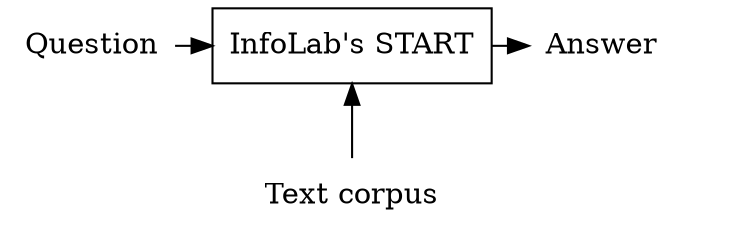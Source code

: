 digraph G {
        start [shape=box, label="InfoLab's START"];
        question [shape=plaintext, label="Question"];
        answer [shape=plaintext, label="Answer"]
        corpus [shape=plaintext, label="Text corpus"]
        {rank=same; l1[style=invis,shape=point]; question; answer; start;}
        {rank=same l2[style=invis,shape=point]; corpus}
        question -> start;
        start -> answer;
        corpus -> start;
        edge[style=invis]
        l1->l2
}
